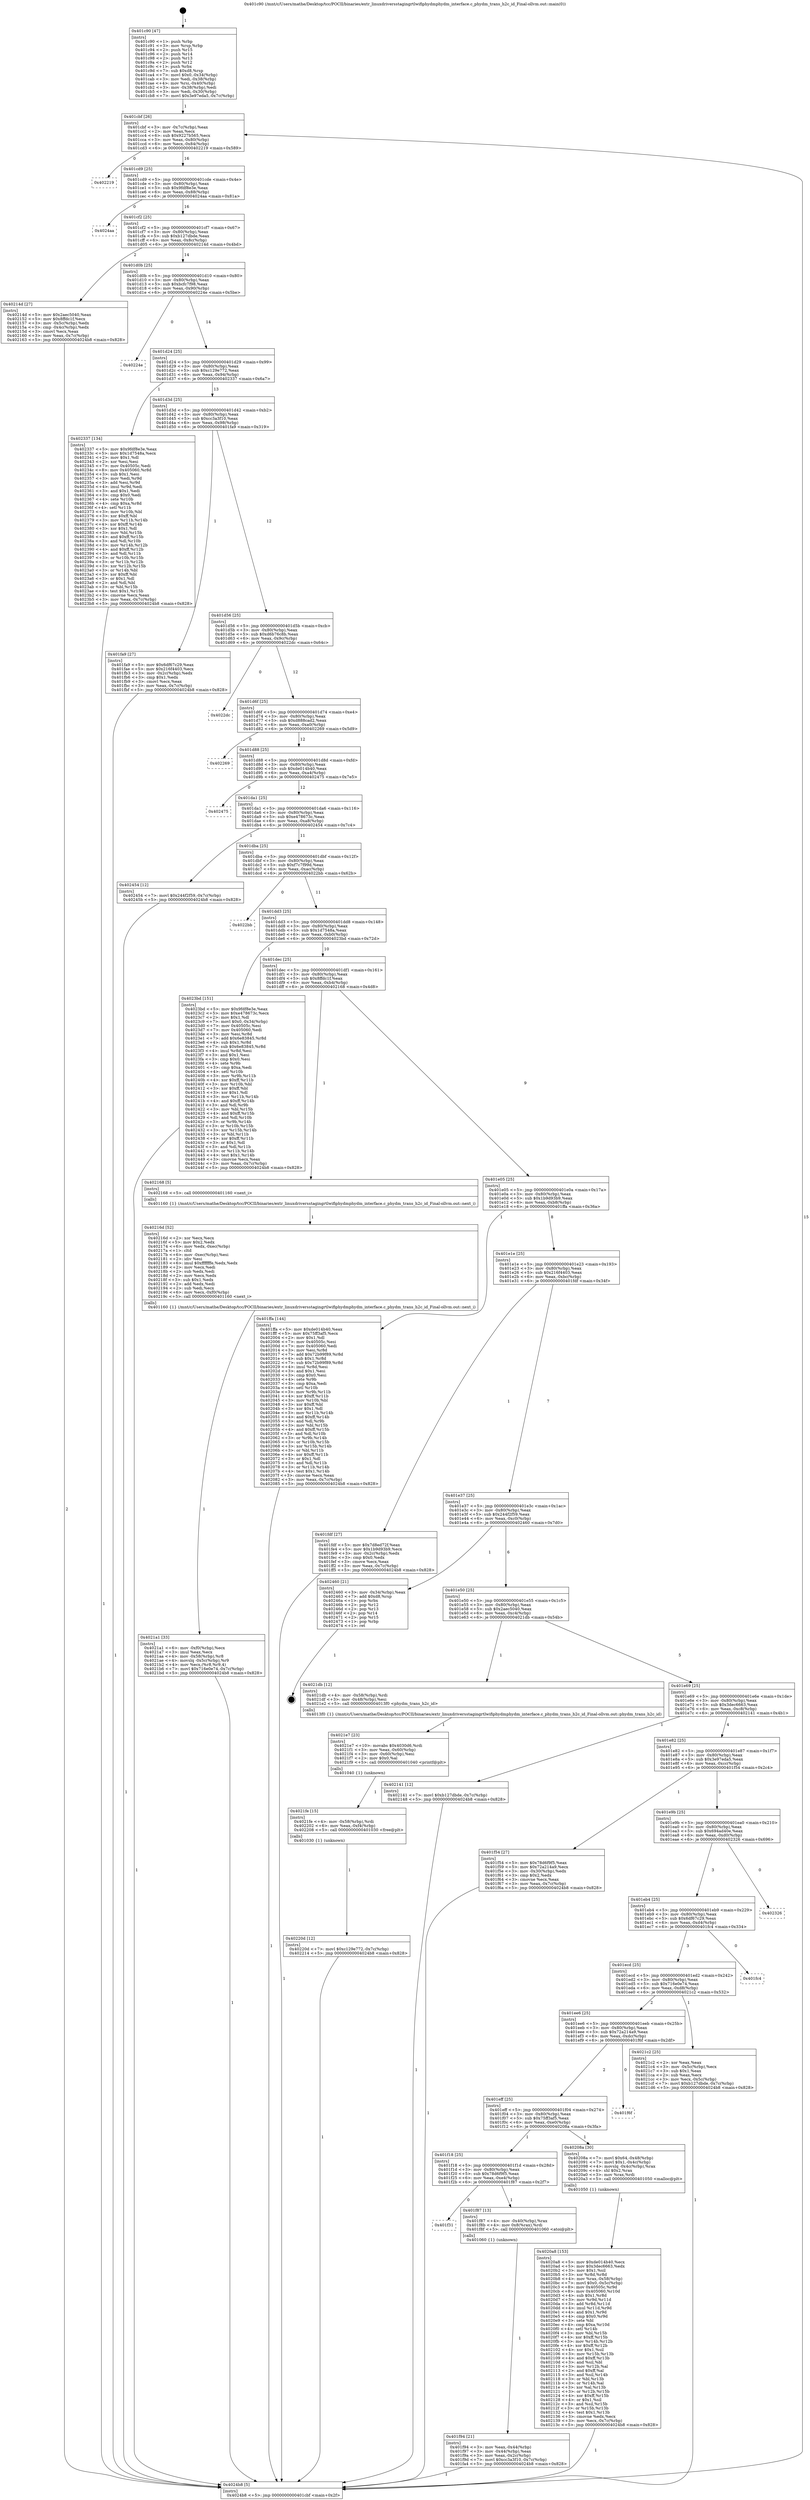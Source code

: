 digraph "0x401c90" {
  label = "0x401c90 (/mnt/c/Users/mathe/Desktop/tcc/POCII/binaries/extr_linuxdriversstagingrtlwifiphydmphydm_interface.c_phydm_trans_h2c_id_Final-ollvm.out::main(0))"
  labelloc = "t"
  node[shape=record]

  Entry [label="",width=0.3,height=0.3,shape=circle,fillcolor=black,style=filled]
  "0x401cbf" [label="{
     0x401cbf [26]\l
     | [instrs]\l
     &nbsp;&nbsp;0x401cbf \<+3\>: mov -0x7c(%rbp),%eax\l
     &nbsp;&nbsp;0x401cc2 \<+2\>: mov %eax,%ecx\l
     &nbsp;&nbsp;0x401cc4 \<+6\>: sub $0x9227b565,%ecx\l
     &nbsp;&nbsp;0x401cca \<+3\>: mov %eax,-0x80(%rbp)\l
     &nbsp;&nbsp;0x401ccd \<+6\>: mov %ecx,-0x84(%rbp)\l
     &nbsp;&nbsp;0x401cd3 \<+6\>: je 0000000000402219 \<main+0x589\>\l
  }"]
  "0x402219" [label="{
     0x402219\l
  }", style=dashed]
  "0x401cd9" [label="{
     0x401cd9 [25]\l
     | [instrs]\l
     &nbsp;&nbsp;0x401cd9 \<+5\>: jmp 0000000000401cde \<main+0x4e\>\l
     &nbsp;&nbsp;0x401cde \<+3\>: mov -0x80(%rbp),%eax\l
     &nbsp;&nbsp;0x401ce1 \<+5\>: sub $0x9fdf8e3e,%eax\l
     &nbsp;&nbsp;0x401ce6 \<+6\>: mov %eax,-0x88(%rbp)\l
     &nbsp;&nbsp;0x401cec \<+6\>: je 00000000004024aa \<main+0x81a\>\l
  }"]
  Exit [label="",width=0.3,height=0.3,shape=circle,fillcolor=black,style=filled,peripheries=2]
  "0x4024aa" [label="{
     0x4024aa\l
  }", style=dashed]
  "0x401cf2" [label="{
     0x401cf2 [25]\l
     | [instrs]\l
     &nbsp;&nbsp;0x401cf2 \<+5\>: jmp 0000000000401cf7 \<main+0x67\>\l
     &nbsp;&nbsp;0x401cf7 \<+3\>: mov -0x80(%rbp),%eax\l
     &nbsp;&nbsp;0x401cfa \<+5\>: sub $0xb127dbde,%eax\l
     &nbsp;&nbsp;0x401cff \<+6\>: mov %eax,-0x8c(%rbp)\l
     &nbsp;&nbsp;0x401d05 \<+6\>: je 000000000040214d \<main+0x4bd\>\l
  }"]
  "0x40220d" [label="{
     0x40220d [12]\l
     | [instrs]\l
     &nbsp;&nbsp;0x40220d \<+7\>: movl $0xc129e772,-0x7c(%rbp)\l
     &nbsp;&nbsp;0x402214 \<+5\>: jmp 00000000004024b8 \<main+0x828\>\l
  }"]
  "0x40214d" [label="{
     0x40214d [27]\l
     | [instrs]\l
     &nbsp;&nbsp;0x40214d \<+5\>: mov $0x2aec5040,%eax\l
     &nbsp;&nbsp;0x402152 \<+5\>: mov $0x8ffdc1f,%ecx\l
     &nbsp;&nbsp;0x402157 \<+3\>: mov -0x5c(%rbp),%edx\l
     &nbsp;&nbsp;0x40215a \<+3\>: cmp -0x4c(%rbp),%edx\l
     &nbsp;&nbsp;0x40215d \<+3\>: cmovl %ecx,%eax\l
     &nbsp;&nbsp;0x402160 \<+3\>: mov %eax,-0x7c(%rbp)\l
     &nbsp;&nbsp;0x402163 \<+5\>: jmp 00000000004024b8 \<main+0x828\>\l
  }"]
  "0x401d0b" [label="{
     0x401d0b [25]\l
     | [instrs]\l
     &nbsp;&nbsp;0x401d0b \<+5\>: jmp 0000000000401d10 \<main+0x80\>\l
     &nbsp;&nbsp;0x401d10 \<+3\>: mov -0x80(%rbp),%eax\l
     &nbsp;&nbsp;0x401d13 \<+5\>: sub $0xbcfc7f98,%eax\l
     &nbsp;&nbsp;0x401d18 \<+6\>: mov %eax,-0x90(%rbp)\l
     &nbsp;&nbsp;0x401d1e \<+6\>: je 000000000040224e \<main+0x5be\>\l
  }"]
  "0x4021fe" [label="{
     0x4021fe [15]\l
     | [instrs]\l
     &nbsp;&nbsp;0x4021fe \<+4\>: mov -0x58(%rbp),%rdi\l
     &nbsp;&nbsp;0x402202 \<+6\>: mov %eax,-0xf4(%rbp)\l
     &nbsp;&nbsp;0x402208 \<+5\>: call 0000000000401030 \<free@plt\>\l
     | [calls]\l
     &nbsp;&nbsp;0x401030 \{1\} (unknown)\l
  }"]
  "0x40224e" [label="{
     0x40224e\l
  }", style=dashed]
  "0x401d24" [label="{
     0x401d24 [25]\l
     | [instrs]\l
     &nbsp;&nbsp;0x401d24 \<+5\>: jmp 0000000000401d29 \<main+0x99\>\l
     &nbsp;&nbsp;0x401d29 \<+3\>: mov -0x80(%rbp),%eax\l
     &nbsp;&nbsp;0x401d2c \<+5\>: sub $0xc129e772,%eax\l
     &nbsp;&nbsp;0x401d31 \<+6\>: mov %eax,-0x94(%rbp)\l
     &nbsp;&nbsp;0x401d37 \<+6\>: je 0000000000402337 \<main+0x6a7\>\l
  }"]
  "0x4021e7" [label="{
     0x4021e7 [23]\l
     | [instrs]\l
     &nbsp;&nbsp;0x4021e7 \<+10\>: movabs $0x4030d6,%rdi\l
     &nbsp;&nbsp;0x4021f1 \<+3\>: mov %eax,-0x60(%rbp)\l
     &nbsp;&nbsp;0x4021f4 \<+3\>: mov -0x60(%rbp),%esi\l
     &nbsp;&nbsp;0x4021f7 \<+2\>: mov $0x0,%al\l
     &nbsp;&nbsp;0x4021f9 \<+5\>: call 0000000000401040 \<printf@plt\>\l
     | [calls]\l
     &nbsp;&nbsp;0x401040 \{1\} (unknown)\l
  }"]
  "0x402337" [label="{
     0x402337 [134]\l
     | [instrs]\l
     &nbsp;&nbsp;0x402337 \<+5\>: mov $0x9fdf8e3e,%eax\l
     &nbsp;&nbsp;0x40233c \<+5\>: mov $0x1d7548a,%ecx\l
     &nbsp;&nbsp;0x402341 \<+2\>: mov $0x1,%dl\l
     &nbsp;&nbsp;0x402343 \<+2\>: xor %esi,%esi\l
     &nbsp;&nbsp;0x402345 \<+7\>: mov 0x40505c,%edi\l
     &nbsp;&nbsp;0x40234c \<+8\>: mov 0x405060,%r8d\l
     &nbsp;&nbsp;0x402354 \<+3\>: sub $0x1,%esi\l
     &nbsp;&nbsp;0x402357 \<+3\>: mov %edi,%r9d\l
     &nbsp;&nbsp;0x40235a \<+3\>: add %esi,%r9d\l
     &nbsp;&nbsp;0x40235d \<+4\>: imul %r9d,%edi\l
     &nbsp;&nbsp;0x402361 \<+3\>: and $0x1,%edi\l
     &nbsp;&nbsp;0x402364 \<+3\>: cmp $0x0,%edi\l
     &nbsp;&nbsp;0x402367 \<+4\>: sete %r10b\l
     &nbsp;&nbsp;0x40236b \<+4\>: cmp $0xa,%r8d\l
     &nbsp;&nbsp;0x40236f \<+4\>: setl %r11b\l
     &nbsp;&nbsp;0x402373 \<+3\>: mov %r10b,%bl\l
     &nbsp;&nbsp;0x402376 \<+3\>: xor $0xff,%bl\l
     &nbsp;&nbsp;0x402379 \<+3\>: mov %r11b,%r14b\l
     &nbsp;&nbsp;0x40237c \<+4\>: xor $0xff,%r14b\l
     &nbsp;&nbsp;0x402380 \<+3\>: xor $0x1,%dl\l
     &nbsp;&nbsp;0x402383 \<+3\>: mov %bl,%r15b\l
     &nbsp;&nbsp;0x402386 \<+4\>: and $0xff,%r15b\l
     &nbsp;&nbsp;0x40238a \<+3\>: and %dl,%r10b\l
     &nbsp;&nbsp;0x40238d \<+3\>: mov %r14b,%r12b\l
     &nbsp;&nbsp;0x402390 \<+4\>: and $0xff,%r12b\l
     &nbsp;&nbsp;0x402394 \<+3\>: and %dl,%r11b\l
     &nbsp;&nbsp;0x402397 \<+3\>: or %r10b,%r15b\l
     &nbsp;&nbsp;0x40239a \<+3\>: or %r11b,%r12b\l
     &nbsp;&nbsp;0x40239d \<+3\>: xor %r12b,%r15b\l
     &nbsp;&nbsp;0x4023a0 \<+3\>: or %r14b,%bl\l
     &nbsp;&nbsp;0x4023a3 \<+3\>: xor $0xff,%bl\l
     &nbsp;&nbsp;0x4023a6 \<+3\>: or $0x1,%dl\l
     &nbsp;&nbsp;0x4023a9 \<+2\>: and %dl,%bl\l
     &nbsp;&nbsp;0x4023ab \<+3\>: or %bl,%r15b\l
     &nbsp;&nbsp;0x4023ae \<+4\>: test $0x1,%r15b\l
     &nbsp;&nbsp;0x4023b2 \<+3\>: cmovne %ecx,%eax\l
     &nbsp;&nbsp;0x4023b5 \<+3\>: mov %eax,-0x7c(%rbp)\l
     &nbsp;&nbsp;0x4023b8 \<+5\>: jmp 00000000004024b8 \<main+0x828\>\l
  }"]
  "0x401d3d" [label="{
     0x401d3d [25]\l
     | [instrs]\l
     &nbsp;&nbsp;0x401d3d \<+5\>: jmp 0000000000401d42 \<main+0xb2\>\l
     &nbsp;&nbsp;0x401d42 \<+3\>: mov -0x80(%rbp),%eax\l
     &nbsp;&nbsp;0x401d45 \<+5\>: sub $0xcc3a3f10,%eax\l
     &nbsp;&nbsp;0x401d4a \<+6\>: mov %eax,-0x98(%rbp)\l
     &nbsp;&nbsp;0x401d50 \<+6\>: je 0000000000401fa9 \<main+0x319\>\l
  }"]
  "0x4021a1" [label="{
     0x4021a1 [33]\l
     | [instrs]\l
     &nbsp;&nbsp;0x4021a1 \<+6\>: mov -0xf0(%rbp),%ecx\l
     &nbsp;&nbsp;0x4021a7 \<+3\>: imul %eax,%ecx\l
     &nbsp;&nbsp;0x4021aa \<+4\>: mov -0x58(%rbp),%r8\l
     &nbsp;&nbsp;0x4021ae \<+4\>: movslq -0x5c(%rbp),%r9\l
     &nbsp;&nbsp;0x4021b2 \<+4\>: mov %ecx,(%r8,%r9,4)\l
     &nbsp;&nbsp;0x4021b6 \<+7\>: movl $0x716e0e74,-0x7c(%rbp)\l
     &nbsp;&nbsp;0x4021bd \<+5\>: jmp 00000000004024b8 \<main+0x828\>\l
  }"]
  "0x401fa9" [label="{
     0x401fa9 [27]\l
     | [instrs]\l
     &nbsp;&nbsp;0x401fa9 \<+5\>: mov $0x6df67c29,%eax\l
     &nbsp;&nbsp;0x401fae \<+5\>: mov $0x216f4403,%ecx\l
     &nbsp;&nbsp;0x401fb3 \<+3\>: mov -0x2c(%rbp),%edx\l
     &nbsp;&nbsp;0x401fb6 \<+3\>: cmp $0x1,%edx\l
     &nbsp;&nbsp;0x401fb9 \<+3\>: cmovl %ecx,%eax\l
     &nbsp;&nbsp;0x401fbc \<+3\>: mov %eax,-0x7c(%rbp)\l
     &nbsp;&nbsp;0x401fbf \<+5\>: jmp 00000000004024b8 \<main+0x828\>\l
  }"]
  "0x401d56" [label="{
     0x401d56 [25]\l
     | [instrs]\l
     &nbsp;&nbsp;0x401d56 \<+5\>: jmp 0000000000401d5b \<main+0xcb\>\l
     &nbsp;&nbsp;0x401d5b \<+3\>: mov -0x80(%rbp),%eax\l
     &nbsp;&nbsp;0x401d5e \<+5\>: sub $0xd6b76c8b,%eax\l
     &nbsp;&nbsp;0x401d63 \<+6\>: mov %eax,-0x9c(%rbp)\l
     &nbsp;&nbsp;0x401d69 \<+6\>: je 00000000004022dc \<main+0x64c\>\l
  }"]
  "0x40216d" [label="{
     0x40216d [52]\l
     | [instrs]\l
     &nbsp;&nbsp;0x40216d \<+2\>: xor %ecx,%ecx\l
     &nbsp;&nbsp;0x40216f \<+5\>: mov $0x2,%edx\l
     &nbsp;&nbsp;0x402174 \<+6\>: mov %edx,-0xec(%rbp)\l
     &nbsp;&nbsp;0x40217a \<+1\>: cltd\l
     &nbsp;&nbsp;0x40217b \<+6\>: mov -0xec(%rbp),%esi\l
     &nbsp;&nbsp;0x402181 \<+2\>: idiv %esi\l
     &nbsp;&nbsp;0x402183 \<+6\>: imul $0xfffffffe,%edx,%edx\l
     &nbsp;&nbsp;0x402189 \<+2\>: mov %ecx,%edi\l
     &nbsp;&nbsp;0x40218b \<+2\>: sub %edx,%edi\l
     &nbsp;&nbsp;0x40218d \<+2\>: mov %ecx,%edx\l
     &nbsp;&nbsp;0x40218f \<+3\>: sub $0x1,%edx\l
     &nbsp;&nbsp;0x402192 \<+2\>: add %edx,%edi\l
     &nbsp;&nbsp;0x402194 \<+2\>: sub %edi,%ecx\l
     &nbsp;&nbsp;0x402196 \<+6\>: mov %ecx,-0xf0(%rbp)\l
     &nbsp;&nbsp;0x40219c \<+5\>: call 0000000000401160 \<next_i\>\l
     | [calls]\l
     &nbsp;&nbsp;0x401160 \{1\} (/mnt/c/Users/mathe/Desktop/tcc/POCII/binaries/extr_linuxdriversstagingrtlwifiphydmphydm_interface.c_phydm_trans_h2c_id_Final-ollvm.out::next_i)\l
  }"]
  "0x4022dc" [label="{
     0x4022dc\l
  }", style=dashed]
  "0x401d6f" [label="{
     0x401d6f [25]\l
     | [instrs]\l
     &nbsp;&nbsp;0x401d6f \<+5\>: jmp 0000000000401d74 \<main+0xe4\>\l
     &nbsp;&nbsp;0x401d74 \<+3\>: mov -0x80(%rbp),%eax\l
     &nbsp;&nbsp;0x401d77 \<+5\>: sub $0xd888cad2,%eax\l
     &nbsp;&nbsp;0x401d7c \<+6\>: mov %eax,-0xa0(%rbp)\l
     &nbsp;&nbsp;0x401d82 \<+6\>: je 0000000000402269 \<main+0x5d9\>\l
  }"]
  "0x4020a8" [label="{
     0x4020a8 [153]\l
     | [instrs]\l
     &nbsp;&nbsp;0x4020a8 \<+5\>: mov $0xde014b40,%ecx\l
     &nbsp;&nbsp;0x4020ad \<+5\>: mov $0x3dec6663,%edx\l
     &nbsp;&nbsp;0x4020b2 \<+3\>: mov $0x1,%sil\l
     &nbsp;&nbsp;0x4020b5 \<+3\>: xor %r8d,%r8d\l
     &nbsp;&nbsp;0x4020b8 \<+4\>: mov %rax,-0x58(%rbp)\l
     &nbsp;&nbsp;0x4020bc \<+7\>: movl $0x0,-0x5c(%rbp)\l
     &nbsp;&nbsp;0x4020c3 \<+8\>: mov 0x40505c,%r9d\l
     &nbsp;&nbsp;0x4020cb \<+8\>: mov 0x405060,%r10d\l
     &nbsp;&nbsp;0x4020d3 \<+4\>: sub $0x1,%r8d\l
     &nbsp;&nbsp;0x4020d7 \<+3\>: mov %r9d,%r11d\l
     &nbsp;&nbsp;0x4020da \<+3\>: add %r8d,%r11d\l
     &nbsp;&nbsp;0x4020dd \<+4\>: imul %r11d,%r9d\l
     &nbsp;&nbsp;0x4020e1 \<+4\>: and $0x1,%r9d\l
     &nbsp;&nbsp;0x4020e5 \<+4\>: cmp $0x0,%r9d\l
     &nbsp;&nbsp;0x4020e9 \<+3\>: sete %bl\l
     &nbsp;&nbsp;0x4020ec \<+4\>: cmp $0xa,%r10d\l
     &nbsp;&nbsp;0x4020f0 \<+4\>: setl %r14b\l
     &nbsp;&nbsp;0x4020f4 \<+3\>: mov %bl,%r15b\l
     &nbsp;&nbsp;0x4020f7 \<+4\>: xor $0xff,%r15b\l
     &nbsp;&nbsp;0x4020fb \<+3\>: mov %r14b,%r12b\l
     &nbsp;&nbsp;0x4020fe \<+4\>: xor $0xff,%r12b\l
     &nbsp;&nbsp;0x402102 \<+4\>: xor $0x1,%sil\l
     &nbsp;&nbsp;0x402106 \<+3\>: mov %r15b,%r13b\l
     &nbsp;&nbsp;0x402109 \<+4\>: and $0xff,%r13b\l
     &nbsp;&nbsp;0x40210d \<+3\>: and %sil,%bl\l
     &nbsp;&nbsp;0x402110 \<+3\>: mov %r12b,%al\l
     &nbsp;&nbsp;0x402113 \<+2\>: and $0xff,%al\l
     &nbsp;&nbsp;0x402115 \<+3\>: and %sil,%r14b\l
     &nbsp;&nbsp;0x402118 \<+3\>: or %bl,%r13b\l
     &nbsp;&nbsp;0x40211b \<+3\>: or %r14b,%al\l
     &nbsp;&nbsp;0x40211e \<+3\>: xor %al,%r13b\l
     &nbsp;&nbsp;0x402121 \<+3\>: or %r12b,%r15b\l
     &nbsp;&nbsp;0x402124 \<+4\>: xor $0xff,%r15b\l
     &nbsp;&nbsp;0x402128 \<+4\>: or $0x1,%sil\l
     &nbsp;&nbsp;0x40212c \<+3\>: and %sil,%r15b\l
     &nbsp;&nbsp;0x40212f \<+3\>: or %r15b,%r13b\l
     &nbsp;&nbsp;0x402132 \<+4\>: test $0x1,%r13b\l
     &nbsp;&nbsp;0x402136 \<+3\>: cmovne %edx,%ecx\l
     &nbsp;&nbsp;0x402139 \<+3\>: mov %ecx,-0x7c(%rbp)\l
     &nbsp;&nbsp;0x40213c \<+5\>: jmp 00000000004024b8 \<main+0x828\>\l
  }"]
  "0x402269" [label="{
     0x402269\l
  }", style=dashed]
  "0x401d88" [label="{
     0x401d88 [25]\l
     | [instrs]\l
     &nbsp;&nbsp;0x401d88 \<+5\>: jmp 0000000000401d8d \<main+0xfd\>\l
     &nbsp;&nbsp;0x401d8d \<+3\>: mov -0x80(%rbp),%eax\l
     &nbsp;&nbsp;0x401d90 \<+5\>: sub $0xde014b40,%eax\l
     &nbsp;&nbsp;0x401d95 \<+6\>: mov %eax,-0xa4(%rbp)\l
     &nbsp;&nbsp;0x401d9b \<+6\>: je 0000000000402475 \<main+0x7e5\>\l
  }"]
  "0x401f94" [label="{
     0x401f94 [21]\l
     | [instrs]\l
     &nbsp;&nbsp;0x401f94 \<+3\>: mov %eax,-0x44(%rbp)\l
     &nbsp;&nbsp;0x401f97 \<+3\>: mov -0x44(%rbp),%eax\l
     &nbsp;&nbsp;0x401f9a \<+3\>: mov %eax,-0x2c(%rbp)\l
     &nbsp;&nbsp;0x401f9d \<+7\>: movl $0xcc3a3f10,-0x7c(%rbp)\l
     &nbsp;&nbsp;0x401fa4 \<+5\>: jmp 00000000004024b8 \<main+0x828\>\l
  }"]
  "0x402475" [label="{
     0x402475\l
  }", style=dashed]
  "0x401da1" [label="{
     0x401da1 [25]\l
     | [instrs]\l
     &nbsp;&nbsp;0x401da1 \<+5\>: jmp 0000000000401da6 \<main+0x116\>\l
     &nbsp;&nbsp;0x401da6 \<+3\>: mov -0x80(%rbp),%eax\l
     &nbsp;&nbsp;0x401da9 \<+5\>: sub $0xe478673c,%eax\l
     &nbsp;&nbsp;0x401dae \<+6\>: mov %eax,-0xa8(%rbp)\l
     &nbsp;&nbsp;0x401db4 \<+6\>: je 0000000000402454 \<main+0x7c4\>\l
  }"]
  "0x401f31" [label="{
     0x401f31\l
  }", style=dashed]
  "0x402454" [label="{
     0x402454 [12]\l
     | [instrs]\l
     &nbsp;&nbsp;0x402454 \<+7\>: movl $0x244f2f59,-0x7c(%rbp)\l
     &nbsp;&nbsp;0x40245b \<+5\>: jmp 00000000004024b8 \<main+0x828\>\l
  }"]
  "0x401dba" [label="{
     0x401dba [25]\l
     | [instrs]\l
     &nbsp;&nbsp;0x401dba \<+5\>: jmp 0000000000401dbf \<main+0x12f\>\l
     &nbsp;&nbsp;0x401dbf \<+3\>: mov -0x80(%rbp),%eax\l
     &nbsp;&nbsp;0x401dc2 \<+5\>: sub $0xf7c7f99d,%eax\l
     &nbsp;&nbsp;0x401dc7 \<+6\>: mov %eax,-0xac(%rbp)\l
     &nbsp;&nbsp;0x401dcd \<+6\>: je 00000000004022bb \<main+0x62b\>\l
  }"]
  "0x401f87" [label="{
     0x401f87 [13]\l
     | [instrs]\l
     &nbsp;&nbsp;0x401f87 \<+4\>: mov -0x40(%rbp),%rax\l
     &nbsp;&nbsp;0x401f8b \<+4\>: mov 0x8(%rax),%rdi\l
     &nbsp;&nbsp;0x401f8f \<+5\>: call 0000000000401060 \<atoi@plt\>\l
     | [calls]\l
     &nbsp;&nbsp;0x401060 \{1\} (unknown)\l
  }"]
  "0x4022bb" [label="{
     0x4022bb\l
  }", style=dashed]
  "0x401dd3" [label="{
     0x401dd3 [25]\l
     | [instrs]\l
     &nbsp;&nbsp;0x401dd3 \<+5\>: jmp 0000000000401dd8 \<main+0x148\>\l
     &nbsp;&nbsp;0x401dd8 \<+3\>: mov -0x80(%rbp),%eax\l
     &nbsp;&nbsp;0x401ddb \<+5\>: sub $0x1d7548a,%eax\l
     &nbsp;&nbsp;0x401de0 \<+6\>: mov %eax,-0xb0(%rbp)\l
     &nbsp;&nbsp;0x401de6 \<+6\>: je 00000000004023bd \<main+0x72d\>\l
  }"]
  "0x401f18" [label="{
     0x401f18 [25]\l
     | [instrs]\l
     &nbsp;&nbsp;0x401f18 \<+5\>: jmp 0000000000401f1d \<main+0x28d\>\l
     &nbsp;&nbsp;0x401f1d \<+3\>: mov -0x80(%rbp),%eax\l
     &nbsp;&nbsp;0x401f20 \<+5\>: sub $0x78d6f9f5,%eax\l
     &nbsp;&nbsp;0x401f25 \<+6\>: mov %eax,-0xe4(%rbp)\l
     &nbsp;&nbsp;0x401f2b \<+6\>: je 0000000000401f87 \<main+0x2f7\>\l
  }"]
  "0x4023bd" [label="{
     0x4023bd [151]\l
     | [instrs]\l
     &nbsp;&nbsp;0x4023bd \<+5\>: mov $0x9fdf8e3e,%eax\l
     &nbsp;&nbsp;0x4023c2 \<+5\>: mov $0xe478673c,%ecx\l
     &nbsp;&nbsp;0x4023c7 \<+2\>: mov $0x1,%dl\l
     &nbsp;&nbsp;0x4023c9 \<+7\>: movl $0x0,-0x34(%rbp)\l
     &nbsp;&nbsp;0x4023d0 \<+7\>: mov 0x40505c,%esi\l
     &nbsp;&nbsp;0x4023d7 \<+7\>: mov 0x405060,%edi\l
     &nbsp;&nbsp;0x4023de \<+3\>: mov %esi,%r8d\l
     &nbsp;&nbsp;0x4023e1 \<+7\>: add $0x6e83845,%r8d\l
     &nbsp;&nbsp;0x4023e8 \<+4\>: sub $0x1,%r8d\l
     &nbsp;&nbsp;0x4023ec \<+7\>: sub $0x6e83845,%r8d\l
     &nbsp;&nbsp;0x4023f3 \<+4\>: imul %r8d,%esi\l
     &nbsp;&nbsp;0x4023f7 \<+3\>: and $0x1,%esi\l
     &nbsp;&nbsp;0x4023fa \<+3\>: cmp $0x0,%esi\l
     &nbsp;&nbsp;0x4023fd \<+4\>: sete %r9b\l
     &nbsp;&nbsp;0x402401 \<+3\>: cmp $0xa,%edi\l
     &nbsp;&nbsp;0x402404 \<+4\>: setl %r10b\l
     &nbsp;&nbsp;0x402408 \<+3\>: mov %r9b,%r11b\l
     &nbsp;&nbsp;0x40240b \<+4\>: xor $0xff,%r11b\l
     &nbsp;&nbsp;0x40240f \<+3\>: mov %r10b,%bl\l
     &nbsp;&nbsp;0x402412 \<+3\>: xor $0xff,%bl\l
     &nbsp;&nbsp;0x402415 \<+3\>: xor $0x1,%dl\l
     &nbsp;&nbsp;0x402418 \<+3\>: mov %r11b,%r14b\l
     &nbsp;&nbsp;0x40241b \<+4\>: and $0xff,%r14b\l
     &nbsp;&nbsp;0x40241f \<+3\>: and %dl,%r9b\l
     &nbsp;&nbsp;0x402422 \<+3\>: mov %bl,%r15b\l
     &nbsp;&nbsp;0x402425 \<+4\>: and $0xff,%r15b\l
     &nbsp;&nbsp;0x402429 \<+3\>: and %dl,%r10b\l
     &nbsp;&nbsp;0x40242c \<+3\>: or %r9b,%r14b\l
     &nbsp;&nbsp;0x40242f \<+3\>: or %r10b,%r15b\l
     &nbsp;&nbsp;0x402432 \<+3\>: xor %r15b,%r14b\l
     &nbsp;&nbsp;0x402435 \<+3\>: or %bl,%r11b\l
     &nbsp;&nbsp;0x402438 \<+4\>: xor $0xff,%r11b\l
     &nbsp;&nbsp;0x40243c \<+3\>: or $0x1,%dl\l
     &nbsp;&nbsp;0x40243f \<+3\>: and %dl,%r11b\l
     &nbsp;&nbsp;0x402442 \<+3\>: or %r11b,%r14b\l
     &nbsp;&nbsp;0x402445 \<+4\>: test $0x1,%r14b\l
     &nbsp;&nbsp;0x402449 \<+3\>: cmovne %ecx,%eax\l
     &nbsp;&nbsp;0x40244c \<+3\>: mov %eax,-0x7c(%rbp)\l
     &nbsp;&nbsp;0x40244f \<+5\>: jmp 00000000004024b8 \<main+0x828\>\l
  }"]
  "0x401dec" [label="{
     0x401dec [25]\l
     | [instrs]\l
     &nbsp;&nbsp;0x401dec \<+5\>: jmp 0000000000401df1 \<main+0x161\>\l
     &nbsp;&nbsp;0x401df1 \<+3\>: mov -0x80(%rbp),%eax\l
     &nbsp;&nbsp;0x401df4 \<+5\>: sub $0x8ffdc1f,%eax\l
     &nbsp;&nbsp;0x401df9 \<+6\>: mov %eax,-0xb4(%rbp)\l
     &nbsp;&nbsp;0x401dff \<+6\>: je 0000000000402168 \<main+0x4d8\>\l
  }"]
  "0x40208a" [label="{
     0x40208a [30]\l
     | [instrs]\l
     &nbsp;&nbsp;0x40208a \<+7\>: movl $0x64,-0x48(%rbp)\l
     &nbsp;&nbsp;0x402091 \<+7\>: movl $0x1,-0x4c(%rbp)\l
     &nbsp;&nbsp;0x402098 \<+4\>: movslq -0x4c(%rbp),%rax\l
     &nbsp;&nbsp;0x40209c \<+4\>: shl $0x2,%rax\l
     &nbsp;&nbsp;0x4020a0 \<+3\>: mov %rax,%rdi\l
     &nbsp;&nbsp;0x4020a3 \<+5\>: call 0000000000401050 \<malloc@plt\>\l
     | [calls]\l
     &nbsp;&nbsp;0x401050 \{1\} (unknown)\l
  }"]
  "0x402168" [label="{
     0x402168 [5]\l
     | [instrs]\l
     &nbsp;&nbsp;0x402168 \<+5\>: call 0000000000401160 \<next_i\>\l
     | [calls]\l
     &nbsp;&nbsp;0x401160 \{1\} (/mnt/c/Users/mathe/Desktop/tcc/POCII/binaries/extr_linuxdriversstagingrtlwifiphydmphydm_interface.c_phydm_trans_h2c_id_Final-ollvm.out::next_i)\l
  }"]
  "0x401e05" [label="{
     0x401e05 [25]\l
     | [instrs]\l
     &nbsp;&nbsp;0x401e05 \<+5\>: jmp 0000000000401e0a \<main+0x17a\>\l
     &nbsp;&nbsp;0x401e0a \<+3\>: mov -0x80(%rbp),%eax\l
     &nbsp;&nbsp;0x401e0d \<+5\>: sub $0x1b9d93b9,%eax\l
     &nbsp;&nbsp;0x401e12 \<+6\>: mov %eax,-0xb8(%rbp)\l
     &nbsp;&nbsp;0x401e18 \<+6\>: je 0000000000401ffa \<main+0x36a\>\l
  }"]
  "0x401eff" [label="{
     0x401eff [25]\l
     | [instrs]\l
     &nbsp;&nbsp;0x401eff \<+5\>: jmp 0000000000401f04 \<main+0x274\>\l
     &nbsp;&nbsp;0x401f04 \<+3\>: mov -0x80(%rbp),%eax\l
     &nbsp;&nbsp;0x401f07 \<+5\>: sub $0x75ff3af5,%eax\l
     &nbsp;&nbsp;0x401f0c \<+6\>: mov %eax,-0xe0(%rbp)\l
     &nbsp;&nbsp;0x401f12 \<+6\>: je 000000000040208a \<main+0x3fa\>\l
  }"]
  "0x401ffa" [label="{
     0x401ffa [144]\l
     | [instrs]\l
     &nbsp;&nbsp;0x401ffa \<+5\>: mov $0xde014b40,%eax\l
     &nbsp;&nbsp;0x401fff \<+5\>: mov $0x75ff3af5,%ecx\l
     &nbsp;&nbsp;0x402004 \<+2\>: mov $0x1,%dl\l
     &nbsp;&nbsp;0x402006 \<+7\>: mov 0x40505c,%esi\l
     &nbsp;&nbsp;0x40200d \<+7\>: mov 0x405060,%edi\l
     &nbsp;&nbsp;0x402014 \<+3\>: mov %esi,%r8d\l
     &nbsp;&nbsp;0x402017 \<+7\>: add $0x72b99f89,%r8d\l
     &nbsp;&nbsp;0x40201e \<+4\>: sub $0x1,%r8d\l
     &nbsp;&nbsp;0x402022 \<+7\>: sub $0x72b99f89,%r8d\l
     &nbsp;&nbsp;0x402029 \<+4\>: imul %r8d,%esi\l
     &nbsp;&nbsp;0x40202d \<+3\>: and $0x1,%esi\l
     &nbsp;&nbsp;0x402030 \<+3\>: cmp $0x0,%esi\l
     &nbsp;&nbsp;0x402033 \<+4\>: sete %r9b\l
     &nbsp;&nbsp;0x402037 \<+3\>: cmp $0xa,%edi\l
     &nbsp;&nbsp;0x40203a \<+4\>: setl %r10b\l
     &nbsp;&nbsp;0x40203e \<+3\>: mov %r9b,%r11b\l
     &nbsp;&nbsp;0x402041 \<+4\>: xor $0xff,%r11b\l
     &nbsp;&nbsp;0x402045 \<+3\>: mov %r10b,%bl\l
     &nbsp;&nbsp;0x402048 \<+3\>: xor $0xff,%bl\l
     &nbsp;&nbsp;0x40204b \<+3\>: xor $0x1,%dl\l
     &nbsp;&nbsp;0x40204e \<+3\>: mov %r11b,%r14b\l
     &nbsp;&nbsp;0x402051 \<+4\>: and $0xff,%r14b\l
     &nbsp;&nbsp;0x402055 \<+3\>: and %dl,%r9b\l
     &nbsp;&nbsp;0x402058 \<+3\>: mov %bl,%r15b\l
     &nbsp;&nbsp;0x40205b \<+4\>: and $0xff,%r15b\l
     &nbsp;&nbsp;0x40205f \<+3\>: and %dl,%r10b\l
     &nbsp;&nbsp;0x402062 \<+3\>: or %r9b,%r14b\l
     &nbsp;&nbsp;0x402065 \<+3\>: or %r10b,%r15b\l
     &nbsp;&nbsp;0x402068 \<+3\>: xor %r15b,%r14b\l
     &nbsp;&nbsp;0x40206b \<+3\>: or %bl,%r11b\l
     &nbsp;&nbsp;0x40206e \<+4\>: xor $0xff,%r11b\l
     &nbsp;&nbsp;0x402072 \<+3\>: or $0x1,%dl\l
     &nbsp;&nbsp;0x402075 \<+3\>: and %dl,%r11b\l
     &nbsp;&nbsp;0x402078 \<+3\>: or %r11b,%r14b\l
     &nbsp;&nbsp;0x40207b \<+4\>: test $0x1,%r14b\l
     &nbsp;&nbsp;0x40207f \<+3\>: cmovne %ecx,%eax\l
     &nbsp;&nbsp;0x402082 \<+3\>: mov %eax,-0x7c(%rbp)\l
     &nbsp;&nbsp;0x402085 \<+5\>: jmp 00000000004024b8 \<main+0x828\>\l
  }"]
  "0x401e1e" [label="{
     0x401e1e [25]\l
     | [instrs]\l
     &nbsp;&nbsp;0x401e1e \<+5\>: jmp 0000000000401e23 \<main+0x193\>\l
     &nbsp;&nbsp;0x401e23 \<+3\>: mov -0x80(%rbp),%eax\l
     &nbsp;&nbsp;0x401e26 \<+5\>: sub $0x216f4403,%eax\l
     &nbsp;&nbsp;0x401e2b \<+6\>: mov %eax,-0xbc(%rbp)\l
     &nbsp;&nbsp;0x401e31 \<+6\>: je 0000000000401fdf \<main+0x34f\>\l
  }"]
  "0x401f6f" [label="{
     0x401f6f\l
  }", style=dashed]
  "0x401fdf" [label="{
     0x401fdf [27]\l
     | [instrs]\l
     &nbsp;&nbsp;0x401fdf \<+5\>: mov $0x7d8ed72f,%eax\l
     &nbsp;&nbsp;0x401fe4 \<+5\>: mov $0x1b9d93b9,%ecx\l
     &nbsp;&nbsp;0x401fe9 \<+3\>: mov -0x2c(%rbp),%edx\l
     &nbsp;&nbsp;0x401fec \<+3\>: cmp $0x0,%edx\l
     &nbsp;&nbsp;0x401fef \<+3\>: cmove %ecx,%eax\l
     &nbsp;&nbsp;0x401ff2 \<+3\>: mov %eax,-0x7c(%rbp)\l
     &nbsp;&nbsp;0x401ff5 \<+5\>: jmp 00000000004024b8 \<main+0x828\>\l
  }"]
  "0x401e37" [label="{
     0x401e37 [25]\l
     | [instrs]\l
     &nbsp;&nbsp;0x401e37 \<+5\>: jmp 0000000000401e3c \<main+0x1ac\>\l
     &nbsp;&nbsp;0x401e3c \<+3\>: mov -0x80(%rbp),%eax\l
     &nbsp;&nbsp;0x401e3f \<+5\>: sub $0x244f2f59,%eax\l
     &nbsp;&nbsp;0x401e44 \<+6\>: mov %eax,-0xc0(%rbp)\l
     &nbsp;&nbsp;0x401e4a \<+6\>: je 0000000000402460 \<main+0x7d0\>\l
  }"]
  "0x401ee6" [label="{
     0x401ee6 [25]\l
     | [instrs]\l
     &nbsp;&nbsp;0x401ee6 \<+5\>: jmp 0000000000401eeb \<main+0x25b\>\l
     &nbsp;&nbsp;0x401eeb \<+3\>: mov -0x80(%rbp),%eax\l
     &nbsp;&nbsp;0x401eee \<+5\>: sub $0x72a214a9,%eax\l
     &nbsp;&nbsp;0x401ef3 \<+6\>: mov %eax,-0xdc(%rbp)\l
     &nbsp;&nbsp;0x401ef9 \<+6\>: je 0000000000401f6f \<main+0x2df\>\l
  }"]
  "0x402460" [label="{
     0x402460 [21]\l
     | [instrs]\l
     &nbsp;&nbsp;0x402460 \<+3\>: mov -0x34(%rbp),%eax\l
     &nbsp;&nbsp;0x402463 \<+7\>: add $0xd8,%rsp\l
     &nbsp;&nbsp;0x40246a \<+1\>: pop %rbx\l
     &nbsp;&nbsp;0x40246b \<+2\>: pop %r12\l
     &nbsp;&nbsp;0x40246d \<+2\>: pop %r13\l
     &nbsp;&nbsp;0x40246f \<+2\>: pop %r14\l
     &nbsp;&nbsp;0x402471 \<+2\>: pop %r15\l
     &nbsp;&nbsp;0x402473 \<+1\>: pop %rbp\l
     &nbsp;&nbsp;0x402474 \<+1\>: ret\l
  }"]
  "0x401e50" [label="{
     0x401e50 [25]\l
     | [instrs]\l
     &nbsp;&nbsp;0x401e50 \<+5\>: jmp 0000000000401e55 \<main+0x1c5\>\l
     &nbsp;&nbsp;0x401e55 \<+3\>: mov -0x80(%rbp),%eax\l
     &nbsp;&nbsp;0x401e58 \<+5\>: sub $0x2aec5040,%eax\l
     &nbsp;&nbsp;0x401e5d \<+6\>: mov %eax,-0xc4(%rbp)\l
     &nbsp;&nbsp;0x401e63 \<+6\>: je 00000000004021db \<main+0x54b\>\l
  }"]
  "0x4021c2" [label="{
     0x4021c2 [25]\l
     | [instrs]\l
     &nbsp;&nbsp;0x4021c2 \<+2\>: xor %eax,%eax\l
     &nbsp;&nbsp;0x4021c4 \<+3\>: mov -0x5c(%rbp),%ecx\l
     &nbsp;&nbsp;0x4021c7 \<+3\>: sub $0x1,%eax\l
     &nbsp;&nbsp;0x4021ca \<+2\>: sub %eax,%ecx\l
     &nbsp;&nbsp;0x4021cc \<+3\>: mov %ecx,-0x5c(%rbp)\l
     &nbsp;&nbsp;0x4021cf \<+7\>: movl $0xb127dbde,-0x7c(%rbp)\l
     &nbsp;&nbsp;0x4021d6 \<+5\>: jmp 00000000004024b8 \<main+0x828\>\l
  }"]
  "0x4021db" [label="{
     0x4021db [12]\l
     | [instrs]\l
     &nbsp;&nbsp;0x4021db \<+4\>: mov -0x58(%rbp),%rdi\l
     &nbsp;&nbsp;0x4021df \<+3\>: mov -0x48(%rbp),%esi\l
     &nbsp;&nbsp;0x4021e2 \<+5\>: call 00000000004013f0 \<phydm_trans_h2c_id\>\l
     | [calls]\l
     &nbsp;&nbsp;0x4013f0 \{1\} (/mnt/c/Users/mathe/Desktop/tcc/POCII/binaries/extr_linuxdriversstagingrtlwifiphydmphydm_interface.c_phydm_trans_h2c_id_Final-ollvm.out::phydm_trans_h2c_id)\l
  }"]
  "0x401e69" [label="{
     0x401e69 [25]\l
     | [instrs]\l
     &nbsp;&nbsp;0x401e69 \<+5\>: jmp 0000000000401e6e \<main+0x1de\>\l
     &nbsp;&nbsp;0x401e6e \<+3\>: mov -0x80(%rbp),%eax\l
     &nbsp;&nbsp;0x401e71 \<+5\>: sub $0x3dec6663,%eax\l
     &nbsp;&nbsp;0x401e76 \<+6\>: mov %eax,-0xc8(%rbp)\l
     &nbsp;&nbsp;0x401e7c \<+6\>: je 0000000000402141 \<main+0x4b1\>\l
  }"]
  "0x401ecd" [label="{
     0x401ecd [25]\l
     | [instrs]\l
     &nbsp;&nbsp;0x401ecd \<+5\>: jmp 0000000000401ed2 \<main+0x242\>\l
     &nbsp;&nbsp;0x401ed2 \<+3\>: mov -0x80(%rbp),%eax\l
     &nbsp;&nbsp;0x401ed5 \<+5\>: sub $0x716e0e74,%eax\l
     &nbsp;&nbsp;0x401eda \<+6\>: mov %eax,-0xd8(%rbp)\l
     &nbsp;&nbsp;0x401ee0 \<+6\>: je 00000000004021c2 \<main+0x532\>\l
  }"]
  "0x402141" [label="{
     0x402141 [12]\l
     | [instrs]\l
     &nbsp;&nbsp;0x402141 \<+7\>: movl $0xb127dbde,-0x7c(%rbp)\l
     &nbsp;&nbsp;0x402148 \<+5\>: jmp 00000000004024b8 \<main+0x828\>\l
  }"]
  "0x401e82" [label="{
     0x401e82 [25]\l
     | [instrs]\l
     &nbsp;&nbsp;0x401e82 \<+5\>: jmp 0000000000401e87 \<main+0x1f7\>\l
     &nbsp;&nbsp;0x401e87 \<+3\>: mov -0x80(%rbp),%eax\l
     &nbsp;&nbsp;0x401e8a \<+5\>: sub $0x3e97eda5,%eax\l
     &nbsp;&nbsp;0x401e8f \<+6\>: mov %eax,-0xcc(%rbp)\l
     &nbsp;&nbsp;0x401e95 \<+6\>: je 0000000000401f54 \<main+0x2c4\>\l
  }"]
  "0x401fc4" [label="{
     0x401fc4\l
  }", style=dashed]
  "0x401f54" [label="{
     0x401f54 [27]\l
     | [instrs]\l
     &nbsp;&nbsp;0x401f54 \<+5\>: mov $0x78d6f9f5,%eax\l
     &nbsp;&nbsp;0x401f59 \<+5\>: mov $0x72a214a9,%ecx\l
     &nbsp;&nbsp;0x401f5e \<+3\>: mov -0x30(%rbp),%edx\l
     &nbsp;&nbsp;0x401f61 \<+3\>: cmp $0x2,%edx\l
     &nbsp;&nbsp;0x401f64 \<+3\>: cmovne %ecx,%eax\l
     &nbsp;&nbsp;0x401f67 \<+3\>: mov %eax,-0x7c(%rbp)\l
     &nbsp;&nbsp;0x401f6a \<+5\>: jmp 00000000004024b8 \<main+0x828\>\l
  }"]
  "0x401e9b" [label="{
     0x401e9b [25]\l
     | [instrs]\l
     &nbsp;&nbsp;0x401e9b \<+5\>: jmp 0000000000401ea0 \<main+0x210\>\l
     &nbsp;&nbsp;0x401ea0 \<+3\>: mov -0x80(%rbp),%eax\l
     &nbsp;&nbsp;0x401ea3 \<+5\>: sub $0x694ad40e,%eax\l
     &nbsp;&nbsp;0x401ea8 \<+6\>: mov %eax,-0xd0(%rbp)\l
     &nbsp;&nbsp;0x401eae \<+6\>: je 0000000000402326 \<main+0x696\>\l
  }"]
  "0x4024b8" [label="{
     0x4024b8 [5]\l
     | [instrs]\l
     &nbsp;&nbsp;0x4024b8 \<+5\>: jmp 0000000000401cbf \<main+0x2f\>\l
  }"]
  "0x401c90" [label="{
     0x401c90 [47]\l
     | [instrs]\l
     &nbsp;&nbsp;0x401c90 \<+1\>: push %rbp\l
     &nbsp;&nbsp;0x401c91 \<+3\>: mov %rsp,%rbp\l
     &nbsp;&nbsp;0x401c94 \<+2\>: push %r15\l
     &nbsp;&nbsp;0x401c96 \<+2\>: push %r14\l
     &nbsp;&nbsp;0x401c98 \<+2\>: push %r13\l
     &nbsp;&nbsp;0x401c9a \<+2\>: push %r12\l
     &nbsp;&nbsp;0x401c9c \<+1\>: push %rbx\l
     &nbsp;&nbsp;0x401c9d \<+7\>: sub $0xd8,%rsp\l
     &nbsp;&nbsp;0x401ca4 \<+7\>: movl $0x0,-0x34(%rbp)\l
     &nbsp;&nbsp;0x401cab \<+3\>: mov %edi,-0x38(%rbp)\l
     &nbsp;&nbsp;0x401cae \<+4\>: mov %rsi,-0x40(%rbp)\l
     &nbsp;&nbsp;0x401cb2 \<+3\>: mov -0x38(%rbp),%edi\l
     &nbsp;&nbsp;0x401cb5 \<+3\>: mov %edi,-0x30(%rbp)\l
     &nbsp;&nbsp;0x401cb8 \<+7\>: movl $0x3e97eda5,-0x7c(%rbp)\l
  }"]
  "0x401eb4" [label="{
     0x401eb4 [25]\l
     | [instrs]\l
     &nbsp;&nbsp;0x401eb4 \<+5\>: jmp 0000000000401eb9 \<main+0x229\>\l
     &nbsp;&nbsp;0x401eb9 \<+3\>: mov -0x80(%rbp),%eax\l
     &nbsp;&nbsp;0x401ebc \<+5\>: sub $0x6df67c29,%eax\l
     &nbsp;&nbsp;0x401ec1 \<+6\>: mov %eax,-0xd4(%rbp)\l
     &nbsp;&nbsp;0x401ec7 \<+6\>: je 0000000000401fc4 \<main+0x334\>\l
  }"]
  "0x402326" [label="{
     0x402326\l
  }", style=dashed]
  Entry -> "0x401c90" [label=" 1"]
  "0x401cbf" -> "0x402219" [label=" 0"]
  "0x401cbf" -> "0x401cd9" [label=" 16"]
  "0x402460" -> Exit [label=" 1"]
  "0x401cd9" -> "0x4024aa" [label=" 0"]
  "0x401cd9" -> "0x401cf2" [label=" 16"]
  "0x402454" -> "0x4024b8" [label=" 1"]
  "0x401cf2" -> "0x40214d" [label=" 2"]
  "0x401cf2" -> "0x401d0b" [label=" 14"]
  "0x4023bd" -> "0x4024b8" [label=" 1"]
  "0x401d0b" -> "0x40224e" [label=" 0"]
  "0x401d0b" -> "0x401d24" [label=" 14"]
  "0x402337" -> "0x4024b8" [label=" 1"]
  "0x401d24" -> "0x402337" [label=" 1"]
  "0x401d24" -> "0x401d3d" [label=" 13"]
  "0x40220d" -> "0x4024b8" [label=" 1"]
  "0x401d3d" -> "0x401fa9" [label=" 1"]
  "0x401d3d" -> "0x401d56" [label=" 12"]
  "0x4021fe" -> "0x40220d" [label=" 1"]
  "0x401d56" -> "0x4022dc" [label=" 0"]
  "0x401d56" -> "0x401d6f" [label=" 12"]
  "0x4021e7" -> "0x4021fe" [label=" 1"]
  "0x401d6f" -> "0x402269" [label=" 0"]
  "0x401d6f" -> "0x401d88" [label=" 12"]
  "0x4021db" -> "0x4021e7" [label=" 1"]
  "0x401d88" -> "0x402475" [label=" 0"]
  "0x401d88" -> "0x401da1" [label=" 12"]
  "0x4021c2" -> "0x4024b8" [label=" 1"]
  "0x401da1" -> "0x402454" [label=" 1"]
  "0x401da1" -> "0x401dba" [label=" 11"]
  "0x4021a1" -> "0x4024b8" [label=" 1"]
  "0x401dba" -> "0x4022bb" [label=" 0"]
  "0x401dba" -> "0x401dd3" [label=" 11"]
  "0x40216d" -> "0x4021a1" [label=" 1"]
  "0x401dd3" -> "0x4023bd" [label=" 1"]
  "0x401dd3" -> "0x401dec" [label=" 10"]
  "0x40214d" -> "0x4024b8" [label=" 2"]
  "0x401dec" -> "0x402168" [label=" 1"]
  "0x401dec" -> "0x401e05" [label=" 9"]
  "0x402141" -> "0x4024b8" [label=" 1"]
  "0x401e05" -> "0x401ffa" [label=" 1"]
  "0x401e05" -> "0x401e1e" [label=" 8"]
  "0x40208a" -> "0x4020a8" [label=" 1"]
  "0x401e1e" -> "0x401fdf" [label=" 1"]
  "0x401e1e" -> "0x401e37" [label=" 7"]
  "0x401ffa" -> "0x4024b8" [label=" 1"]
  "0x401e37" -> "0x402460" [label=" 1"]
  "0x401e37" -> "0x401e50" [label=" 6"]
  "0x401fa9" -> "0x4024b8" [label=" 1"]
  "0x401e50" -> "0x4021db" [label=" 1"]
  "0x401e50" -> "0x401e69" [label=" 5"]
  "0x401f94" -> "0x4024b8" [label=" 1"]
  "0x401e69" -> "0x402141" [label=" 1"]
  "0x401e69" -> "0x401e82" [label=" 4"]
  "0x401f18" -> "0x401f31" [label=" 0"]
  "0x401e82" -> "0x401f54" [label=" 1"]
  "0x401e82" -> "0x401e9b" [label=" 3"]
  "0x401f54" -> "0x4024b8" [label=" 1"]
  "0x401c90" -> "0x401cbf" [label=" 1"]
  "0x4024b8" -> "0x401cbf" [label=" 15"]
  "0x401f18" -> "0x401f87" [label=" 1"]
  "0x401e9b" -> "0x402326" [label=" 0"]
  "0x401e9b" -> "0x401eb4" [label=" 3"]
  "0x402168" -> "0x40216d" [label=" 1"]
  "0x401eb4" -> "0x401fc4" [label=" 0"]
  "0x401eb4" -> "0x401ecd" [label=" 3"]
  "0x401f87" -> "0x401f94" [label=" 1"]
  "0x401ecd" -> "0x4021c2" [label=" 1"]
  "0x401ecd" -> "0x401ee6" [label=" 2"]
  "0x401fdf" -> "0x4024b8" [label=" 1"]
  "0x401ee6" -> "0x401f6f" [label=" 0"]
  "0x401ee6" -> "0x401eff" [label=" 2"]
  "0x4020a8" -> "0x4024b8" [label=" 1"]
  "0x401eff" -> "0x40208a" [label=" 1"]
  "0x401eff" -> "0x401f18" [label=" 1"]
}
